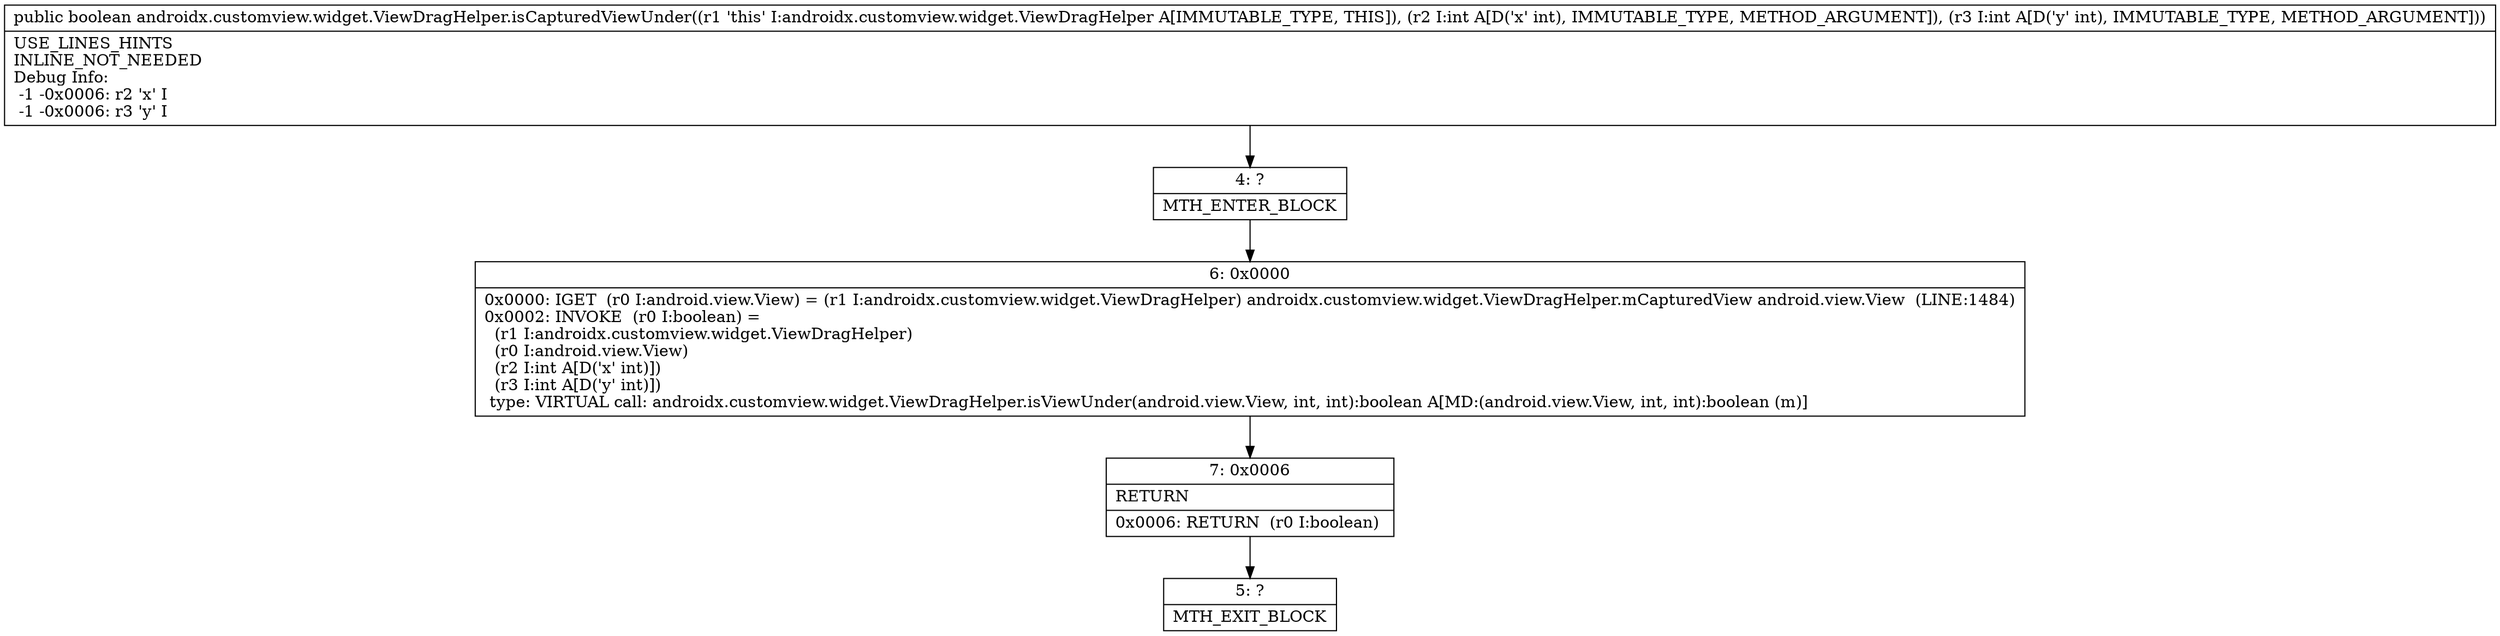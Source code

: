 digraph "CFG forandroidx.customview.widget.ViewDragHelper.isCapturedViewUnder(II)Z" {
Node_4 [shape=record,label="{4\:\ ?|MTH_ENTER_BLOCK\l}"];
Node_6 [shape=record,label="{6\:\ 0x0000|0x0000: IGET  (r0 I:android.view.View) = (r1 I:androidx.customview.widget.ViewDragHelper) androidx.customview.widget.ViewDragHelper.mCapturedView android.view.View  (LINE:1484)\l0x0002: INVOKE  (r0 I:boolean) = \l  (r1 I:androidx.customview.widget.ViewDragHelper)\l  (r0 I:android.view.View)\l  (r2 I:int A[D('x' int)])\l  (r3 I:int A[D('y' int)])\l type: VIRTUAL call: androidx.customview.widget.ViewDragHelper.isViewUnder(android.view.View, int, int):boolean A[MD:(android.view.View, int, int):boolean (m)]\l}"];
Node_7 [shape=record,label="{7\:\ 0x0006|RETURN\l|0x0006: RETURN  (r0 I:boolean) \l}"];
Node_5 [shape=record,label="{5\:\ ?|MTH_EXIT_BLOCK\l}"];
MethodNode[shape=record,label="{public boolean androidx.customview.widget.ViewDragHelper.isCapturedViewUnder((r1 'this' I:androidx.customview.widget.ViewDragHelper A[IMMUTABLE_TYPE, THIS]), (r2 I:int A[D('x' int), IMMUTABLE_TYPE, METHOD_ARGUMENT]), (r3 I:int A[D('y' int), IMMUTABLE_TYPE, METHOD_ARGUMENT]))  | USE_LINES_HINTS\lINLINE_NOT_NEEDED\lDebug Info:\l  \-1 \-0x0006: r2 'x' I\l  \-1 \-0x0006: r3 'y' I\l}"];
MethodNode -> Node_4;Node_4 -> Node_6;
Node_6 -> Node_7;
Node_7 -> Node_5;
}

